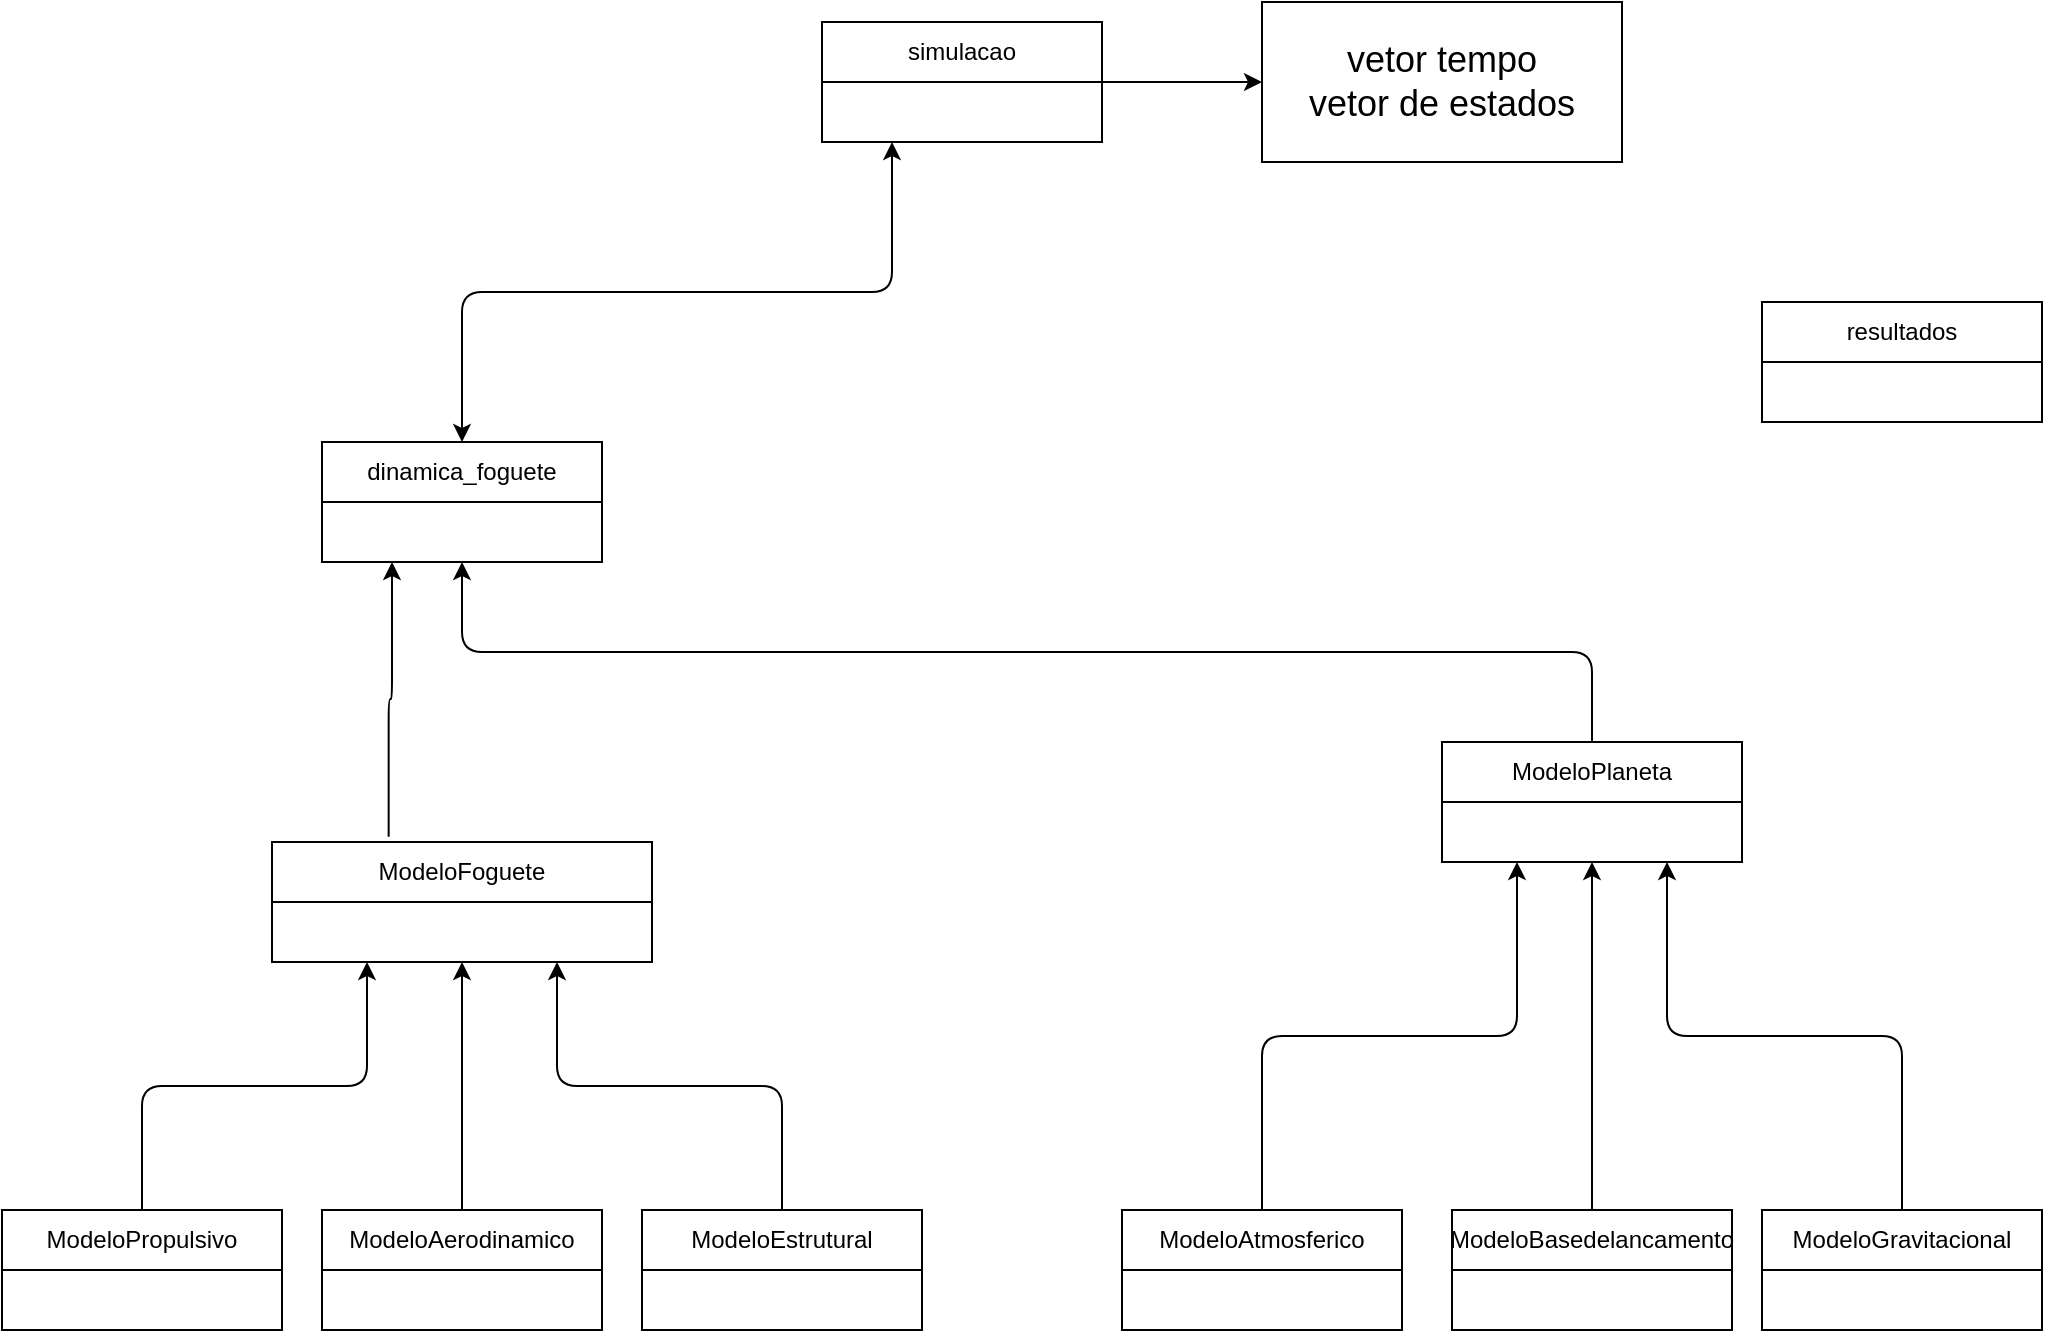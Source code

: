 <mxfile version="22.1.22" type="embed">
  <diagram id="23iRSUPoRavnBvh4doch" name="Page-1">
    <mxGraphModel dx="1570" dy="1756" grid="1" gridSize="10" guides="1" tooltips="1" connect="1" arrows="1" fold="1" page="1" pageScale="1" pageWidth="1169" pageHeight="827" math="0" shadow="0">
      <root>
        <mxCell id="0" />
        <mxCell id="1" parent="0" />
        <mxCell id="106" style="edgeStyle=elbowEdgeStyle;html=1;exitX=0.5;exitY=0;exitDx=0;exitDy=0;entryX=0.25;entryY=1;entryDx=0;entryDy=0;elbow=vertical;" edge="1" parent="1" source="107" target="113">
          <mxGeometry relative="1" as="geometry">
            <mxPoint x="246.99" y="-257.39" as="targetPoint" />
          </mxGeometry>
        </mxCell>
        <mxCell id="107" value="ModeloPropulsivo" style="swimlane;fontStyle=0;childLayout=stackLayout;horizontal=1;startSize=30;horizontalStack=0;resizeParent=1;resizeParentMax=0;resizeLast=0;collapsible=1;marginBottom=0;whiteSpace=wrap;html=1;" vertex="1" parent="1">
          <mxGeometry x="70" y="-176" width="140" height="60" as="geometry" />
        </mxCell>
        <mxCell id="108" style="edgeStyle=elbowEdgeStyle;html=1;exitX=0.5;exitY=0;exitDx=0;exitDy=0;entryX=0.75;entryY=1;entryDx=0;entryDy=0;elbow=vertical;" edge="1" parent="1" source="109" target="113">
          <mxGeometry relative="1" as="geometry">
            <mxPoint x="353.96" y="-256.19" as="targetPoint" />
          </mxGeometry>
        </mxCell>
        <mxCell id="109" value="ModeloEstrutural" style="swimlane;fontStyle=0;childLayout=stackLayout;horizontal=1;startSize=30;horizontalStack=0;resizeParent=1;resizeParentMax=0;resizeLast=0;collapsible=1;marginBottom=0;whiteSpace=wrap;html=1;" vertex="1" parent="1">
          <mxGeometry x="390" y="-176" width="140" height="60" as="geometry" />
        </mxCell>
        <mxCell id="110" style="edgeStyle=elbowEdgeStyle;html=1;entryX=0.5;entryY=1;entryDx=0;entryDy=0;elbow=vertical;exitX=0.5;exitY=0;exitDx=0;exitDy=0;" edge="1" parent="1" source="111" target="113">
          <mxGeometry relative="1" as="geometry">
            <mxPoint x="300" y="-190" as="sourcePoint" />
            <mxPoint x="280" y="-280" as="targetPoint" />
          </mxGeometry>
        </mxCell>
        <mxCell id="111" value="ModeloAerodinamico" style="swimlane;fontStyle=0;childLayout=stackLayout;horizontal=1;startSize=30;horizontalStack=0;resizeParent=1;resizeParentMax=0;resizeLast=0;collapsible=1;marginBottom=0;whiteSpace=wrap;html=1;" vertex="1" parent="1">
          <mxGeometry x="230" y="-176" width="140" height="60" as="geometry" />
        </mxCell>
        <mxCell id="112" style="edgeStyle=elbowEdgeStyle;html=1;exitX=0.307;exitY=-0.043;exitDx=0;exitDy=0;entryX=0.25;entryY=1;entryDx=0;entryDy=0;exitPerimeter=0;elbow=vertical;" edge="1" parent="1" source="113" target="121">
          <mxGeometry relative="1" as="geometry" />
        </mxCell>
        <mxCell id="113" value="ModeloFoguete" style="swimlane;fontStyle=0;childLayout=stackLayout;horizontal=1;startSize=30;horizontalStack=0;resizeParent=1;resizeParentMax=0;resizeLast=0;collapsible=1;marginBottom=0;whiteSpace=wrap;html=1;" vertex="1" parent="1">
          <mxGeometry x="205" y="-360" width="190" height="60" as="geometry" />
        </mxCell>
        <mxCell id="114" style="edgeStyle=elbowEdgeStyle;html=1;exitX=0.5;exitY=0;exitDx=0;exitDy=0;entryX=0.25;entryY=1;entryDx=0;entryDy=0;elbow=vertical;" edge="1" parent="1" source="115" target="126">
          <mxGeometry relative="1" as="geometry">
            <mxPoint x="830.6" y="-315.41" as="targetPoint" />
          </mxGeometry>
        </mxCell>
        <mxCell id="115" value="ModeloAtmosferico" style="swimlane;fontStyle=0;childLayout=stackLayout;horizontal=1;startSize=30;horizontalStack=0;resizeParent=1;resizeParentMax=0;resizeLast=0;collapsible=1;marginBottom=0;whiteSpace=wrap;html=1;" vertex="1" parent="1">
          <mxGeometry x="630" y="-176" width="140" height="60" as="geometry" />
        </mxCell>
        <mxCell id="116" style="edgeStyle=elbowEdgeStyle;html=1;exitX=0.5;exitY=0;exitDx=0;exitDy=0;entryX=0.75;entryY=1;entryDx=0;entryDy=0;elbow=vertical;" edge="1" parent="1" source="117" target="126">
          <mxGeometry relative="1" as="geometry" />
        </mxCell>
        <mxCell id="117" value="ModeloGravitacional" style="swimlane;fontStyle=0;childLayout=stackLayout;horizontal=1;startSize=30;horizontalStack=0;resizeParent=1;resizeParentMax=0;resizeLast=0;collapsible=1;marginBottom=0;whiteSpace=wrap;html=1;" vertex="1" parent="1">
          <mxGeometry x="950" y="-176" width="140" height="60" as="geometry" />
        </mxCell>
        <mxCell id="118" style="edgeStyle=elbowEdgeStyle;html=1;exitX=0.5;exitY=0;exitDx=0;exitDy=0;entryX=0.5;entryY=1;entryDx=0;entryDy=0;elbow=vertical;" edge="1" parent="1" source="119" target="126">
          <mxGeometry relative="1" as="geometry">
            <mxPoint x="859" y="-320" as="targetPoint" />
          </mxGeometry>
        </mxCell>
        <mxCell id="119" value="ModeloBasedelancamento" style="swimlane;fontStyle=0;childLayout=stackLayout;horizontal=1;startSize=30;horizontalStack=0;resizeParent=1;resizeParentMax=0;resizeLast=0;collapsible=1;marginBottom=0;whiteSpace=wrap;html=1;" vertex="1" parent="1">
          <mxGeometry x="795" y="-176" width="140" height="60" as="geometry" />
        </mxCell>
        <mxCell id="120" style="edgeStyle=elbowEdgeStyle;elbow=vertical;html=1;exitX=0.5;exitY=0;exitDx=0;exitDy=0;entryX=0.25;entryY=1;entryDx=0;entryDy=0;startArrow=classic;startFill=1;" edge="1" parent="1" source="121" target="123">
          <mxGeometry relative="1" as="geometry" />
        </mxCell>
        <mxCell id="121" value="dinamica_foguete" style="swimlane;fontStyle=0;childLayout=stackLayout;horizontal=1;startSize=30;horizontalStack=0;resizeParent=1;resizeParentMax=0;resizeLast=0;collapsible=1;marginBottom=0;whiteSpace=wrap;html=1;" vertex="1" parent="1">
          <mxGeometry x="230" y="-560" width="140" height="60" as="geometry" />
        </mxCell>
        <mxCell id="122" style="edgeStyle=elbowEdgeStyle;elbow=vertical;html=1;exitX=1;exitY=0.5;exitDx=0;exitDy=0;entryX=0;entryY=0.5;entryDx=0;entryDy=0;fontSize=18;startArrow=none;startFill=0;" edge="1" parent="1" source="123" target="127">
          <mxGeometry relative="1" as="geometry" />
        </mxCell>
        <mxCell id="123" value="simulacao" style="swimlane;fontStyle=0;childLayout=stackLayout;horizontal=1;startSize=30;horizontalStack=0;resizeParent=1;resizeParentMax=0;resizeLast=0;collapsible=1;marginBottom=0;whiteSpace=wrap;html=1;" vertex="1" parent="1">
          <mxGeometry x="480" y="-770" width="140" height="60" as="geometry" />
        </mxCell>
        <mxCell id="124" value="resultados" style="swimlane;fontStyle=0;childLayout=stackLayout;horizontal=1;startSize=30;horizontalStack=0;resizeParent=1;resizeParentMax=0;resizeLast=0;collapsible=1;marginBottom=0;whiteSpace=wrap;html=1;" vertex="1" parent="1">
          <mxGeometry x="950" y="-630" width="140" height="60" as="geometry" />
        </mxCell>
        <mxCell id="125" style="edgeStyle=elbowEdgeStyle;html=1;exitX=0.5;exitY=0;exitDx=0;exitDy=0;elbow=vertical;" edge="1" parent="1" source="126" target="121">
          <mxGeometry relative="1" as="geometry">
            <mxPoint x="345.36" y="-492.41" as="targetPoint" />
          </mxGeometry>
        </mxCell>
        <mxCell id="126" value="ModeloPlaneta" style="swimlane;fontStyle=0;childLayout=stackLayout;horizontal=1;startSize=30;horizontalStack=0;resizeParent=1;resizeParentMax=0;resizeLast=0;collapsible=1;marginBottom=0;whiteSpace=wrap;html=1;" vertex="1" parent="1">
          <mxGeometry x="790" y="-410" width="150" height="60" as="geometry" />
        </mxCell>
        <mxCell id="127" value="&lt;font style=&quot;font-size: 18px;&quot;&gt;vetor tempo&lt;br&gt;vetor de estados&lt;/font&gt;" style="rounded=0;whiteSpace=wrap;html=1;" vertex="1" parent="1">
          <mxGeometry x="700" y="-780" width="180" height="80" as="geometry" />
        </mxCell>
      </root>
    </mxGraphModel>
  </diagram>
</mxfile>
